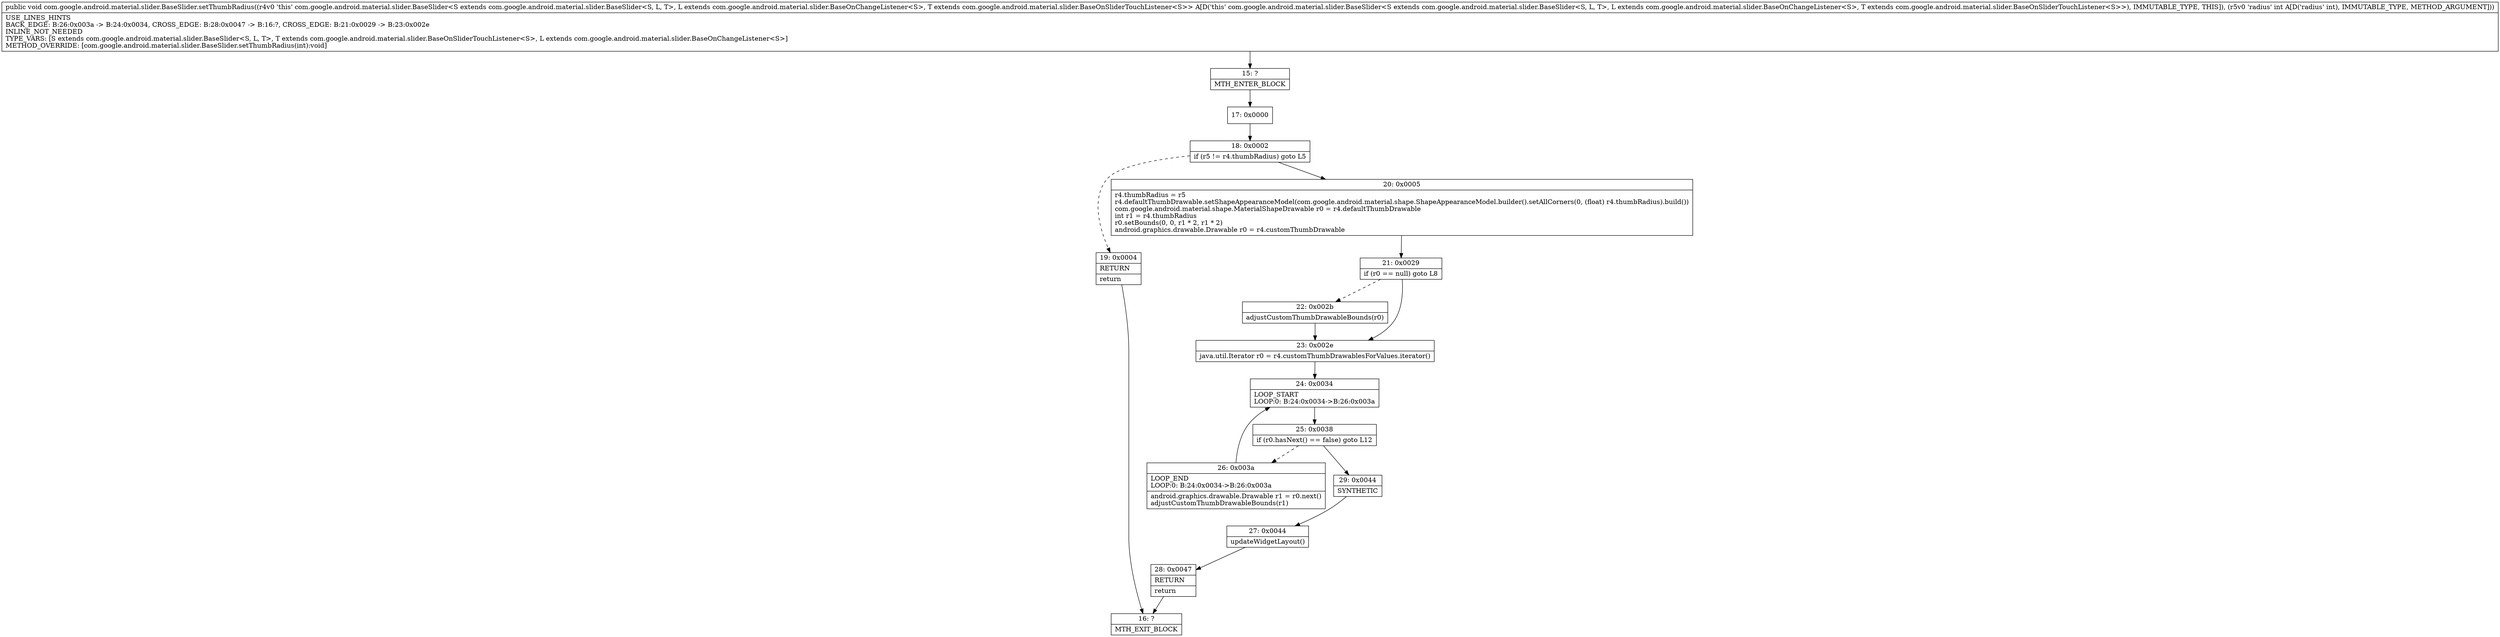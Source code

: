 digraph "CFG forcom.google.android.material.slider.BaseSlider.setThumbRadius(I)V" {
Node_15 [shape=record,label="{15\:\ ?|MTH_ENTER_BLOCK\l}"];
Node_17 [shape=record,label="{17\:\ 0x0000}"];
Node_18 [shape=record,label="{18\:\ 0x0002|if (r5 != r4.thumbRadius) goto L5\l}"];
Node_19 [shape=record,label="{19\:\ 0x0004|RETURN\l|return\l}"];
Node_16 [shape=record,label="{16\:\ ?|MTH_EXIT_BLOCK\l}"];
Node_20 [shape=record,label="{20\:\ 0x0005|r4.thumbRadius = r5\lr4.defaultThumbDrawable.setShapeAppearanceModel(com.google.android.material.shape.ShapeAppearanceModel.builder().setAllCorners(0, (float) r4.thumbRadius).build())\lcom.google.android.material.shape.MaterialShapeDrawable r0 = r4.defaultThumbDrawable\lint r1 = r4.thumbRadius\lr0.setBounds(0, 0, r1 * 2, r1 * 2)\landroid.graphics.drawable.Drawable r0 = r4.customThumbDrawable\l}"];
Node_21 [shape=record,label="{21\:\ 0x0029|if (r0 == null) goto L8\l}"];
Node_22 [shape=record,label="{22\:\ 0x002b|adjustCustomThumbDrawableBounds(r0)\l}"];
Node_23 [shape=record,label="{23\:\ 0x002e|java.util.Iterator r0 = r4.customThumbDrawablesForValues.iterator()\l}"];
Node_24 [shape=record,label="{24\:\ 0x0034|LOOP_START\lLOOP:0: B:24:0x0034\-\>B:26:0x003a\l}"];
Node_25 [shape=record,label="{25\:\ 0x0038|if (r0.hasNext() == false) goto L12\l}"];
Node_26 [shape=record,label="{26\:\ 0x003a|LOOP_END\lLOOP:0: B:24:0x0034\-\>B:26:0x003a\l|android.graphics.drawable.Drawable r1 = r0.next()\ladjustCustomThumbDrawableBounds(r1)\l}"];
Node_29 [shape=record,label="{29\:\ 0x0044|SYNTHETIC\l}"];
Node_27 [shape=record,label="{27\:\ 0x0044|updateWidgetLayout()\l}"];
Node_28 [shape=record,label="{28\:\ 0x0047|RETURN\l|return\l}"];
MethodNode[shape=record,label="{public void com.google.android.material.slider.BaseSlider.setThumbRadius((r4v0 'this' com.google.android.material.slider.BaseSlider\<S extends com.google.android.material.slider.BaseSlider\<S, L, T\>, L extends com.google.android.material.slider.BaseOnChangeListener\<S\>, T extends com.google.android.material.slider.BaseOnSliderTouchListener\<S\>\> A[D('this' com.google.android.material.slider.BaseSlider\<S extends com.google.android.material.slider.BaseSlider\<S, L, T\>, L extends com.google.android.material.slider.BaseOnChangeListener\<S\>, T extends com.google.android.material.slider.BaseOnSliderTouchListener\<S\>\>), IMMUTABLE_TYPE, THIS]), (r5v0 'radius' int A[D('radius' int), IMMUTABLE_TYPE, METHOD_ARGUMENT]))  | USE_LINES_HINTS\lBACK_EDGE: B:26:0x003a \-\> B:24:0x0034, CROSS_EDGE: B:28:0x0047 \-\> B:16:?, CROSS_EDGE: B:21:0x0029 \-\> B:23:0x002e\lINLINE_NOT_NEEDED\lTYPE_VARS: [S extends com.google.android.material.slider.BaseSlider\<S, L, T\>, T extends com.google.android.material.slider.BaseOnSliderTouchListener\<S\>, L extends com.google.android.material.slider.BaseOnChangeListener\<S\>]\lMETHOD_OVERRIDE: [com.google.android.material.slider.BaseSlider.setThumbRadius(int):void]\l}"];
MethodNode -> Node_15;Node_15 -> Node_17;
Node_17 -> Node_18;
Node_18 -> Node_19[style=dashed];
Node_18 -> Node_20;
Node_19 -> Node_16;
Node_20 -> Node_21;
Node_21 -> Node_22[style=dashed];
Node_21 -> Node_23;
Node_22 -> Node_23;
Node_23 -> Node_24;
Node_24 -> Node_25;
Node_25 -> Node_26[style=dashed];
Node_25 -> Node_29;
Node_26 -> Node_24;
Node_29 -> Node_27;
Node_27 -> Node_28;
Node_28 -> Node_16;
}

